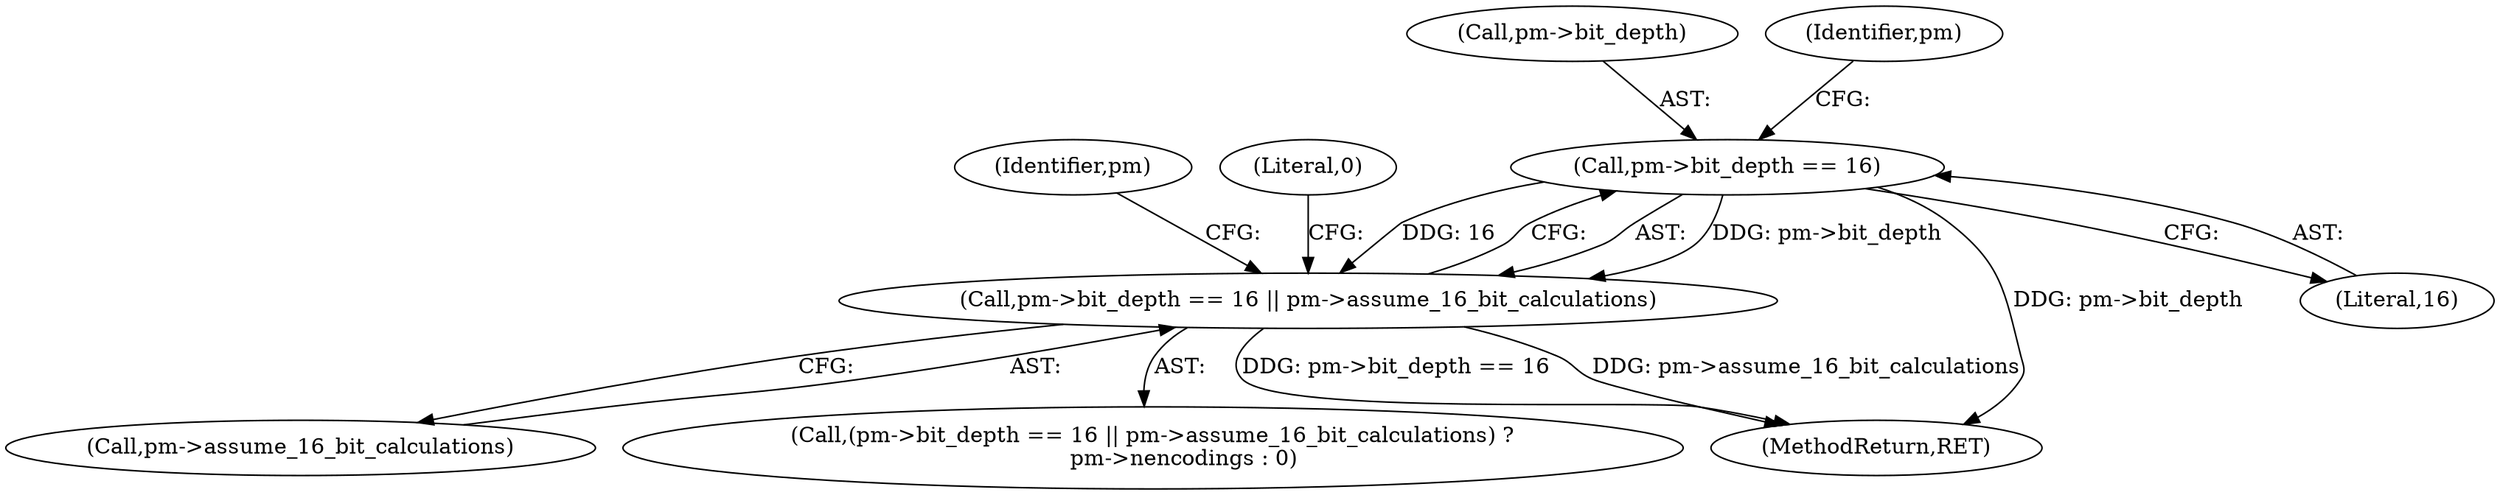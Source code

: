 digraph "0_Android_9d4853418ab2f754c2b63e091c29c5529b8b86ca_105@pointer" {
"1000121" [label="(Call,pm->bit_depth == 16)"];
"1000120" [label="(Call,pm->bit_depth == 16 || pm->assume_16_bit_calculations)"];
"1000122" [label="(Call,pm->bit_depth)"];
"1000133" [label="(MethodReturn,RET)"];
"1000126" [label="(Call,pm->assume_16_bit_calculations)"];
"1000121" [label="(Call,pm->bit_depth == 16)"];
"1000120" [label="(Call,pm->bit_depth == 16 || pm->assume_16_bit_calculations)"];
"1000125" [label="(Literal,16)"];
"1000127" [label="(Identifier,pm)"];
"1000130" [label="(Identifier,pm)"];
"1000119" [label="(Call,(pm->bit_depth == 16 || pm->assume_16_bit_calculations) ?\n         pm->nencodings : 0)"];
"1000132" [label="(Literal,0)"];
"1000121" -> "1000120"  [label="AST: "];
"1000121" -> "1000125"  [label="CFG: "];
"1000122" -> "1000121"  [label="AST: "];
"1000125" -> "1000121"  [label="AST: "];
"1000127" -> "1000121"  [label="CFG: "];
"1000120" -> "1000121"  [label="CFG: "];
"1000121" -> "1000133"  [label="DDG: pm->bit_depth"];
"1000121" -> "1000120"  [label="DDG: pm->bit_depth"];
"1000121" -> "1000120"  [label="DDG: 16"];
"1000120" -> "1000119"  [label="AST: "];
"1000120" -> "1000126"  [label="CFG: "];
"1000126" -> "1000120"  [label="AST: "];
"1000130" -> "1000120"  [label="CFG: "];
"1000132" -> "1000120"  [label="CFG: "];
"1000120" -> "1000133"  [label="DDG: pm->assume_16_bit_calculations"];
"1000120" -> "1000133"  [label="DDG: pm->bit_depth == 16"];
}
